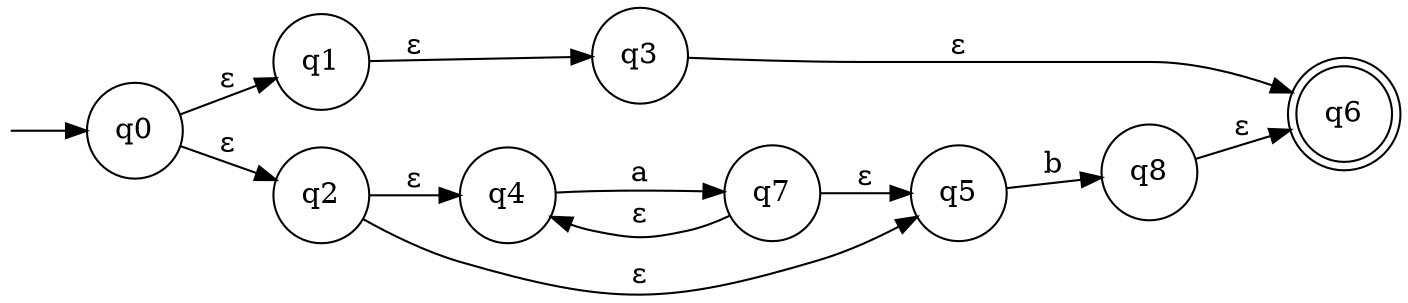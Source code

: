digraph G {
  rankdir=LR;
  n__ [label="" shape=none width=.0];
  0 [shape=circle label="q0"]
  1 [shape=doublecircle label="q6"]
  2 [shape=circle label="q1"]
  3 [shape=circle label="q3"]
  4 [shape=circle label="q2"]
  6 [shape=circle label="q4"]
  7 [shape=circle label="q7"]
  8 [shape=circle label="q5"]
  9 [shape=circle label="q8"]
  n__ -> 0;
  2 -> 3 [label="ε"];
  6 -> 7 [label="a"];
  4 -> 6 [label="ε"];
  4 -> 8 [label="ε"];
  7 -> 6 [label="ε"];
  7 -> 8 [label="ε"];
  8 -> 9 [label="b"];
  0 -> 2 [label="ε"];
  0 -> 4 [label="ε"];
  3 -> 1 [label="ε"];
  9 -> 1 [label="ε"];
}

